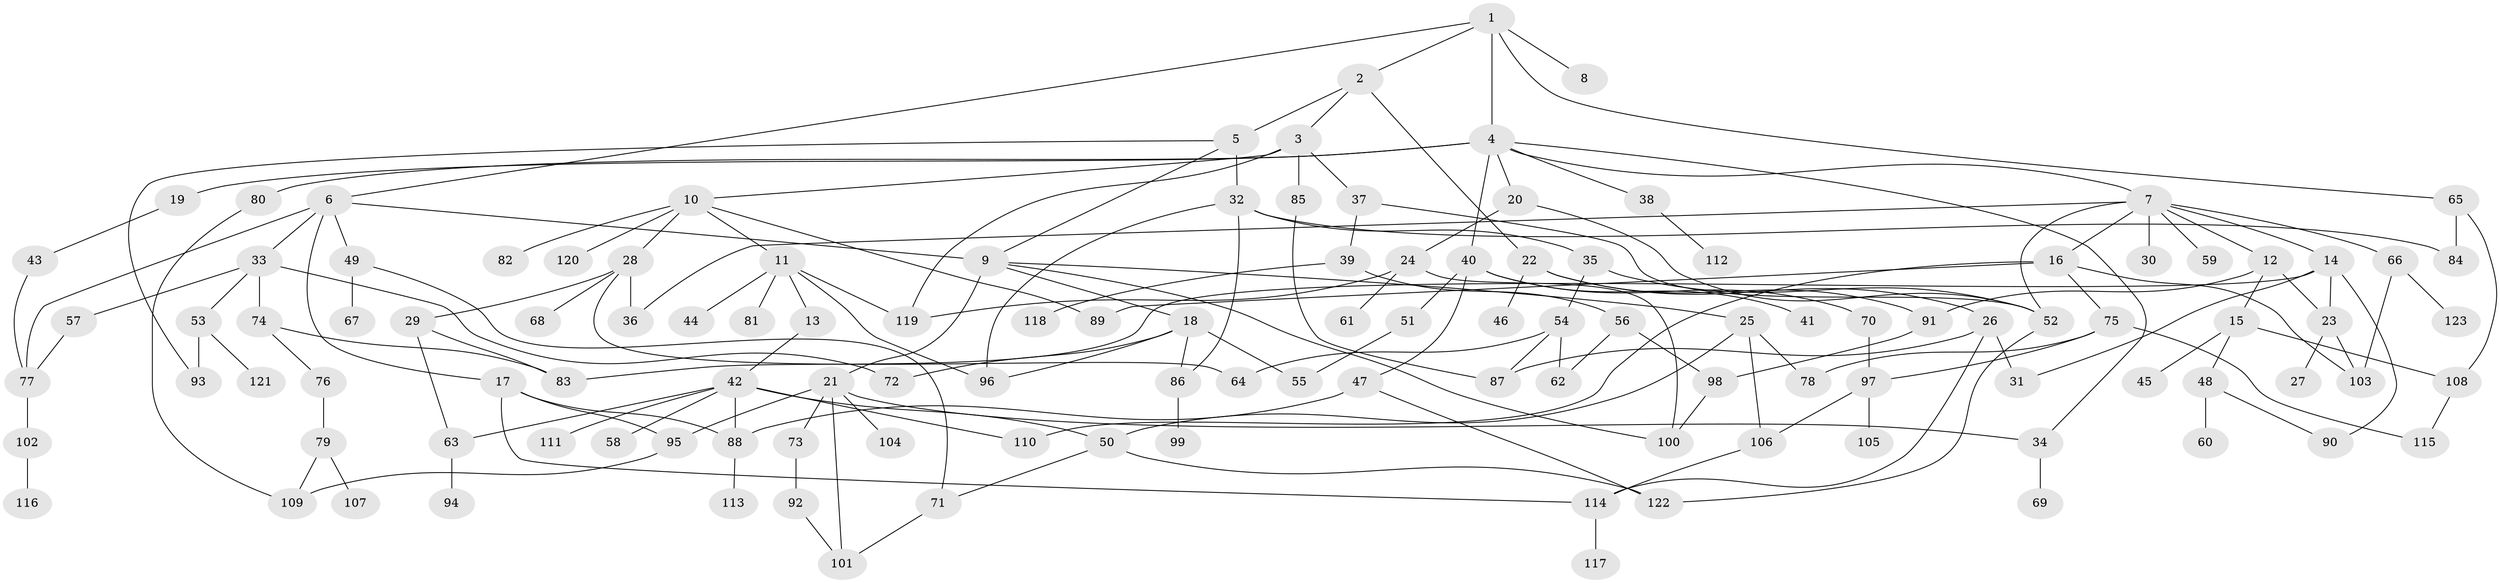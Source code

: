 // Generated by graph-tools (version 1.1) at 2025/01/03/09/25 03:01:03]
// undirected, 123 vertices, 175 edges
graph export_dot {
graph [start="1"]
  node [color=gray90,style=filled];
  1;
  2;
  3;
  4;
  5;
  6;
  7;
  8;
  9;
  10;
  11;
  12;
  13;
  14;
  15;
  16;
  17;
  18;
  19;
  20;
  21;
  22;
  23;
  24;
  25;
  26;
  27;
  28;
  29;
  30;
  31;
  32;
  33;
  34;
  35;
  36;
  37;
  38;
  39;
  40;
  41;
  42;
  43;
  44;
  45;
  46;
  47;
  48;
  49;
  50;
  51;
  52;
  53;
  54;
  55;
  56;
  57;
  58;
  59;
  60;
  61;
  62;
  63;
  64;
  65;
  66;
  67;
  68;
  69;
  70;
  71;
  72;
  73;
  74;
  75;
  76;
  77;
  78;
  79;
  80;
  81;
  82;
  83;
  84;
  85;
  86;
  87;
  88;
  89;
  90;
  91;
  92;
  93;
  94;
  95;
  96;
  97;
  98;
  99;
  100;
  101;
  102;
  103;
  104;
  105;
  106;
  107;
  108;
  109;
  110;
  111;
  112;
  113;
  114;
  115;
  116;
  117;
  118;
  119;
  120;
  121;
  122;
  123;
  1 -- 2;
  1 -- 4;
  1 -- 6;
  1 -- 8;
  1 -- 65;
  2 -- 3;
  2 -- 5;
  2 -- 22;
  3 -- 10;
  3 -- 37;
  3 -- 85;
  3 -- 119;
  4 -- 7;
  4 -- 19;
  4 -- 20;
  4 -- 38;
  4 -- 40;
  4 -- 80;
  4 -- 34;
  5 -- 9;
  5 -- 32;
  5 -- 93;
  6 -- 17;
  6 -- 33;
  6 -- 49;
  6 -- 9;
  6 -- 77;
  7 -- 12;
  7 -- 14;
  7 -- 16;
  7 -- 30;
  7 -- 59;
  7 -- 66;
  7 -- 52;
  7 -- 36;
  9 -- 18;
  9 -- 21;
  9 -- 25;
  9 -- 100;
  10 -- 11;
  10 -- 28;
  10 -- 82;
  10 -- 120;
  10 -- 89;
  11 -- 13;
  11 -- 44;
  11 -- 81;
  11 -- 119;
  11 -- 96;
  12 -- 15;
  12 -- 23;
  12 -- 91;
  13 -- 42;
  14 -- 23;
  14 -- 31;
  14 -- 83;
  14 -- 90;
  15 -- 45;
  15 -- 48;
  15 -- 108;
  16 -- 75;
  16 -- 89;
  16 -- 110;
  16 -- 103;
  17 -- 95;
  17 -- 114;
  17 -- 88;
  18 -- 86;
  18 -- 96;
  18 -- 55;
  18 -- 72;
  19 -- 43;
  20 -- 24;
  20 -- 52;
  21 -- 34;
  21 -- 73;
  21 -- 101;
  21 -- 104;
  21 -- 95;
  22 -- 26;
  22 -- 46;
  22 -- 91;
  23 -- 27;
  23 -- 103;
  24 -- 61;
  24 -- 100;
  24 -- 119;
  25 -- 50;
  25 -- 106;
  25 -- 78;
  26 -- 87;
  26 -- 114;
  26 -- 31;
  28 -- 29;
  28 -- 36;
  28 -- 68;
  28 -- 64;
  29 -- 63;
  29 -- 83;
  32 -- 35;
  32 -- 84;
  32 -- 86;
  32 -- 96;
  33 -- 53;
  33 -- 57;
  33 -- 72;
  33 -- 74;
  34 -- 69;
  35 -- 54;
  35 -- 52;
  37 -- 39;
  37 -- 52;
  38 -- 112;
  39 -- 56;
  39 -- 118;
  40 -- 41;
  40 -- 47;
  40 -- 51;
  40 -- 70;
  42 -- 58;
  42 -- 111;
  42 -- 63;
  42 -- 110;
  42 -- 50;
  42 -- 88;
  43 -- 77;
  47 -- 88;
  47 -- 122;
  48 -- 60;
  48 -- 90;
  49 -- 67;
  49 -- 71;
  50 -- 122;
  50 -- 71;
  51 -- 55;
  52 -- 122;
  53 -- 121;
  53 -- 93;
  54 -- 62;
  54 -- 64;
  54 -- 87;
  56 -- 98;
  56 -- 62;
  57 -- 77;
  63 -- 94;
  65 -- 84;
  65 -- 108;
  66 -- 123;
  66 -- 103;
  70 -- 97;
  71 -- 101;
  73 -- 92;
  74 -- 76;
  74 -- 83;
  75 -- 78;
  75 -- 115;
  75 -- 97;
  76 -- 79;
  77 -- 102;
  79 -- 107;
  79 -- 109;
  80 -- 109;
  85 -- 87;
  86 -- 99;
  88 -- 113;
  91 -- 98;
  92 -- 101;
  95 -- 109;
  97 -- 105;
  97 -- 106;
  98 -- 100;
  102 -- 116;
  106 -- 114;
  108 -- 115;
  114 -- 117;
}
